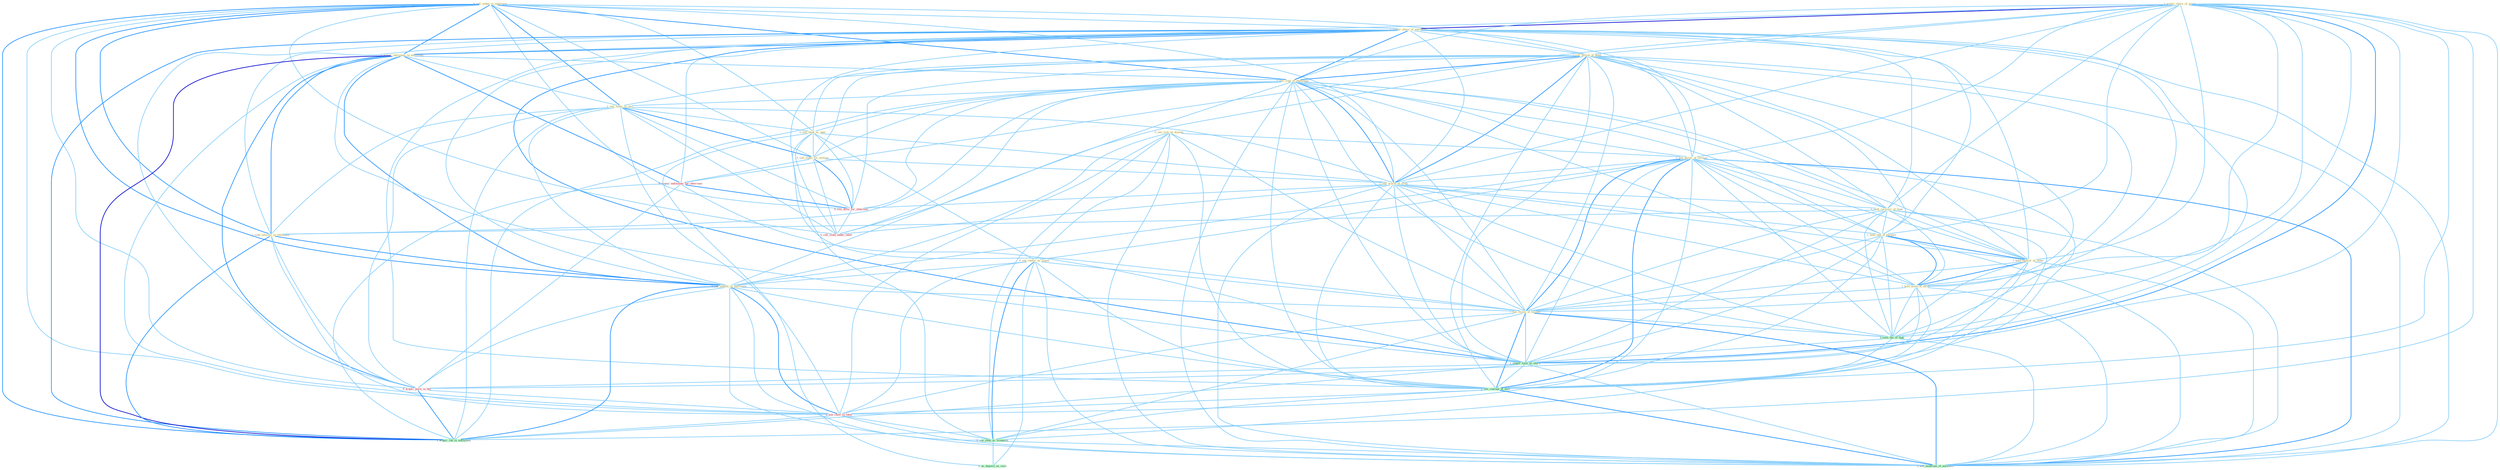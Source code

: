 Graph G{ 
    node
    [shape=polygon,style=filled,width=.5,height=.06,color="#BDFCC9",fixedsize=true,fontsize=4,
    fontcolor="#2f4f4f"];
    {node
    [color="#ffffe0", fontcolor="#8b7d6b"] "0_sell_sedan_in_entitynam " "1_acquir_share_of_stock " "1_acquir_share_of_entitynam " "1_acquir_entitynam_in_entitynam " "1_sell_billion_of_bond " "1_sell_copi_of_entitynam " "0_see_risk_on_dimens " "1_sell_stake_in_unit " "0_sell_bank_as_oper " "0_sell_stake_for_million " "1_see_pictur_of_section " "1_sell_worth_of_cloth " "1_seek_recoveri_of_fund " "1_hold_end_of_bargain " "1_hold_equival_of_stake " "1_seek_interest_in_entitynam " "1_hold_asset_of_thrift " "0_see_rhetor_as_signal " "0_see_potenti_in_entitynam " "1_see_vision_of_system "}
{node [color="#fff0f5", fontcolor="#b22222"] "0_acquir_entitynam_for_othernum " "0_sell_divis_for_othernum " "0_sell_cloth_under_label " "0_acquir_posit_in_bid " "0_see_chief_in_futur "}
edge [color="#B0E2FF"];

	"0_sell_sedan_in_entitynam " -- "1_acquir_share_of_entitynam " [w="1", color="#87cefa" ];
	"0_sell_sedan_in_entitynam " -- "1_acquir_entitynam_in_entitynam " [w="2", color="#1e90ff" , len=0.8];
	"0_sell_sedan_in_entitynam " -- "1_sell_billion_of_bond " [w="1", color="#87cefa" ];
	"0_sell_sedan_in_entitynam " -- "1_sell_copi_of_entitynam " [w="2", color="#1e90ff" , len=0.8];
	"0_sell_sedan_in_entitynam " -- "1_sell_stake_in_unit " [w="2", color="#1e90ff" , len=0.8];
	"0_sell_sedan_in_entitynam " -- "0_sell_bank_as_oper " [w="1", color="#87cefa" ];
	"0_sell_sedan_in_entitynam " -- "0_sell_stake_for_million " [w="1", color="#87cefa" ];
	"0_sell_sedan_in_entitynam " -- "1_sell_worth_of_cloth " [w="1", color="#87cefa" ];
	"0_sell_sedan_in_entitynam " -- "1_seek_interest_in_entitynam " [w="2", color="#1e90ff" , len=0.8];
	"0_sell_sedan_in_entitynam " -- "0_see_potenti_in_entitynam " [w="2", color="#1e90ff" , len=0.8];
	"0_sell_sedan_in_entitynam " -- "0_sell_divis_for_othernum " [w="1", color="#87cefa" ];
	"0_sell_sedan_in_entitynam " -- "0_sell_cloth_under_label " [w="1", color="#87cefa" ];
	"0_sell_sedan_in_entitynam " -- "0_acquir_posit_in_bid " [w="1", color="#87cefa" ];
	"0_sell_sedan_in_entitynam " -- "0_see_chief_in_futur " [w="1", color="#87cefa" ];
	"0_sell_sedan_in_entitynam " -- "1_acquir_lab_in_entitynam " [w="2", color="#1e90ff" , len=0.8];
	"1_acquir_share_of_stock " -- "1_acquir_share_of_entitynam " [w="3", color="#0000cd" , len=0.6];
	"1_acquir_share_of_stock " -- "1_acquir_entitynam_in_entitynam " [w="1", color="#87cefa" ];
	"1_acquir_share_of_stock " -- "1_sell_billion_of_bond " [w="1", color="#87cefa" ];
	"1_acquir_share_of_stock " -- "1_sell_copi_of_entitynam " [w="1", color="#87cefa" ];
	"1_acquir_share_of_stock " -- "1_see_pictur_of_section " [w="1", color="#87cefa" ];
	"1_acquir_share_of_stock " -- "1_sell_worth_of_cloth " [w="1", color="#87cefa" ];
	"1_acquir_share_of_stock " -- "1_seek_recoveri_of_fund " [w="1", color="#87cefa" ];
	"1_acquir_share_of_stock " -- "1_hold_end_of_bargain " [w="1", color="#87cefa" ];
	"1_acquir_share_of_stock " -- "1_hold_equival_of_stake " [w="1", color="#87cefa" ];
	"1_acquir_share_of_stock " -- "1_hold_asset_of_thrift " [w="1", color="#87cefa" ];
	"1_acquir_share_of_stock " -- "1_see_vision_of_system " [w="1", color="#87cefa" ];
	"1_acquir_share_of_stock " -- "0_acquir_entitynam_for_othernum " [w="1", color="#87cefa" ];
	"1_acquir_share_of_stock " -- "1_seen_the_of_that " [w="1", color="#87cefa" ];
	"1_acquir_share_of_stock " -- "1_acquir_total_of_share " [w="2", color="#1e90ff" , len=0.8];
	"1_acquir_share_of_stock " -- "0_acquir_posit_in_bid " [w="1", color="#87cefa" ];
	"1_acquir_share_of_stock " -- "1_see_concept_of_both " [w="1", color="#87cefa" ];
	"1_acquir_share_of_stock " -- "1_acquir_lab_in_entitynam " [w="1", color="#87cefa" ];
	"1_acquir_share_of_stock " -- "1_see_modicum_of_normalci " [w="1", color="#87cefa" ];
	"1_acquir_share_of_entitynam " -- "1_acquir_entitynam_in_entitynam " [w="2", color="#1e90ff" , len=0.8];
	"1_acquir_share_of_entitynam " -- "1_sell_billion_of_bond " [w="1", color="#87cefa" ];
	"1_acquir_share_of_entitynam " -- "1_sell_copi_of_entitynam " [w="2", color="#1e90ff" , len=0.8];
	"1_acquir_share_of_entitynam " -- "1_see_pictur_of_section " [w="1", color="#87cefa" ];
	"1_acquir_share_of_entitynam " -- "1_sell_worth_of_cloth " [w="1", color="#87cefa" ];
	"1_acquir_share_of_entitynam " -- "1_seek_recoveri_of_fund " [w="1", color="#87cefa" ];
	"1_acquir_share_of_entitynam " -- "1_hold_end_of_bargain " [w="1", color="#87cefa" ];
	"1_acquir_share_of_entitynam " -- "1_hold_equival_of_stake " [w="1", color="#87cefa" ];
	"1_acquir_share_of_entitynam " -- "1_seek_interest_in_entitynam " [w="1", color="#87cefa" ];
	"1_acquir_share_of_entitynam " -- "1_hold_asset_of_thrift " [w="1", color="#87cefa" ];
	"1_acquir_share_of_entitynam " -- "0_see_potenti_in_entitynam " [w="1", color="#87cefa" ];
	"1_acquir_share_of_entitynam " -- "1_see_vision_of_system " [w="1", color="#87cefa" ];
	"1_acquir_share_of_entitynam " -- "0_acquir_entitynam_for_othernum " [w="1", color="#87cefa" ];
	"1_acquir_share_of_entitynam " -- "1_seen_the_of_that " [w="1", color="#87cefa" ];
	"1_acquir_share_of_entitynam " -- "1_acquir_total_of_share " [w="2", color="#1e90ff" , len=0.8];
	"1_acquir_share_of_entitynam " -- "0_acquir_posit_in_bid " [w="1", color="#87cefa" ];
	"1_acquir_share_of_entitynam " -- "1_see_concept_of_both " [w="1", color="#87cefa" ];
	"1_acquir_share_of_entitynam " -- "1_acquir_lab_in_entitynam " [w="2", color="#1e90ff" , len=0.8];
	"1_acquir_share_of_entitynam " -- "1_see_modicum_of_normalci " [w="1", color="#87cefa" ];
	"1_acquir_entitynam_in_entitynam " -- "1_sell_copi_of_entitynam " [w="1", color="#87cefa" ];
	"1_acquir_entitynam_in_entitynam " -- "1_sell_stake_in_unit " [w="1", color="#87cefa" ];
	"1_acquir_entitynam_in_entitynam " -- "1_seek_interest_in_entitynam " [w="2", color="#1e90ff" , len=0.8];
	"1_acquir_entitynam_in_entitynam " -- "0_see_potenti_in_entitynam " [w="2", color="#1e90ff" , len=0.8];
	"1_acquir_entitynam_in_entitynam " -- "0_acquir_entitynam_for_othernum " [w="2", color="#1e90ff" , len=0.8];
	"1_acquir_entitynam_in_entitynam " -- "1_acquir_total_of_share " [w="1", color="#87cefa" ];
	"1_acquir_entitynam_in_entitynam " -- "0_acquir_posit_in_bid " [w="2", color="#1e90ff" , len=0.8];
	"1_acquir_entitynam_in_entitynam " -- "0_see_chief_in_futur " [w="1", color="#87cefa" ];
	"1_acquir_entitynam_in_entitynam " -- "1_acquir_lab_in_entitynam " [w="3", color="#0000cd" , len=0.6];
	"1_sell_billion_of_bond " -- "1_sell_copi_of_entitynam " [w="2", color="#1e90ff" , len=0.8];
	"1_sell_billion_of_bond " -- "1_sell_stake_in_unit " [w="1", color="#87cefa" ];
	"1_sell_billion_of_bond " -- "0_sell_bank_as_oper " [w="1", color="#87cefa" ];
	"1_sell_billion_of_bond " -- "0_sell_stake_for_million " [w="1", color="#87cefa" ];
	"1_sell_billion_of_bond " -- "1_see_pictur_of_section " [w="1", color="#87cefa" ];
	"1_sell_billion_of_bond " -- "1_sell_worth_of_cloth " [w="2", color="#1e90ff" , len=0.8];
	"1_sell_billion_of_bond " -- "1_seek_recoveri_of_fund " [w="1", color="#87cefa" ];
	"1_sell_billion_of_bond " -- "1_hold_end_of_bargain " [w="1", color="#87cefa" ];
	"1_sell_billion_of_bond " -- "1_hold_equival_of_stake " [w="1", color="#87cefa" ];
	"1_sell_billion_of_bond " -- "1_hold_asset_of_thrift " [w="1", color="#87cefa" ];
	"1_sell_billion_of_bond " -- "1_see_vision_of_system " [w="1", color="#87cefa" ];
	"1_sell_billion_of_bond " -- "1_seen_the_of_that " [w="1", color="#87cefa" ];
	"1_sell_billion_of_bond " -- "0_sell_divis_for_othernum " [w="1", color="#87cefa" ];
	"1_sell_billion_of_bond " -- "1_acquir_total_of_share " [w="1", color="#87cefa" ];
	"1_sell_billion_of_bond " -- "0_sell_cloth_under_label " [w="1", color="#87cefa" ];
	"1_sell_billion_of_bond " -- "1_see_concept_of_both " [w="1", color="#87cefa" ];
	"1_sell_billion_of_bond " -- "1_see_modicum_of_normalci " [w="1", color="#87cefa" ];
	"1_sell_copi_of_entitynam " -- "1_sell_stake_in_unit " [w="1", color="#87cefa" ];
	"1_sell_copi_of_entitynam " -- "0_sell_bank_as_oper " [w="1", color="#87cefa" ];
	"1_sell_copi_of_entitynam " -- "0_sell_stake_for_million " [w="1", color="#87cefa" ];
	"1_sell_copi_of_entitynam " -- "1_see_pictur_of_section " [w="1", color="#87cefa" ];
	"1_sell_copi_of_entitynam " -- "1_sell_worth_of_cloth " [w="2", color="#1e90ff" , len=0.8];
	"1_sell_copi_of_entitynam " -- "1_seek_recoveri_of_fund " [w="1", color="#87cefa" ];
	"1_sell_copi_of_entitynam " -- "1_hold_end_of_bargain " [w="1", color="#87cefa" ];
	"1_sell_copi_of_entitynam " -- "1_hold_equival_of_stake " [w="1", color="#87cefa" ];
	"1_sell_copi_of_entitynam " -- "1_seek_interest_in_entitynam " [w="1", color="#87cefa" ];
	"1_sell_copi_of_entitynam " -- "1_hold_asset_of_thrift " [w="1", color="#87cefa" ];
	"1_sell_copi_of_entitynam " -- "0_see_potenti_in_entitynam " [w="1", color="#87cefa" ];
	"1_sell_copi_of_entitynam " -- "1_see_vision_of_system " [w="1", color="#87cefa" ];
	"1_sell_copi_of_entitynam " -- "1_seen_the_of_that " [w="1", color="#87cefa" ];
	"1_sell_copi_of_entitynam " -- "0_sell_divis_for_othernum " [w="1", color="#87cefa" ];
	"1_sell_copi_of_entitynam " -- "1_acquir_total_of_share " [w="1", color="#87cefa" ];
	"1_sell_copi_of_entitynam " -- "0_sell_cloth_under_label " [w="1", color="#87cefa" ];
	"1_sell_copi_of_entitynam " -- "1_see_concept_of_both " [w="1", color="#87cefa" ];
	"1_sell_copi_of_entitynam " -- "1_acquir_lab_in_entitynam " [w="1", color="#87cefa" ];
	"1_sell_copi_of_entitynam " -- "1_see_modicum_of_normalci " [w="1", color="#87cefa" ];
	"0_see_risk_on_dimens " -- "1_see_pictur_of_section " [w="1", color="#87cefa" ];
	"0_see_risk_on_dimens " -- "0_see_rhetor_as_signal " [w="1", color="#87cefa" ];
	"0_see_risk_on_dimens " -- "0_see_potenti_in_entitynam " [w="1", color="#87cefa" ];
	"0_see_risk_on_dimens " -- "1_see_vision_of_system " [w="1", color="#87cefa" ];
	"0_see_risk_on_dimens " -- "1_see_concept_of_both " [w="1", color="#87cefa" ];
	"0_see_risk_on_dimens " -- "0_see_chief_in_futur " [w="1", color="#87cefa" ];
	"0_see_risk_on_dimens " -- "0_see_shop_as_symptom " [w="1", color="#87cefa" ];
	"0_see_risk_on_dimens " -- "1_see_modicum_of_normalci " [w="1", color="#87cefa" ];
	"1_sell_stake_in_unit " -- "0_sell_bank_as_oper " [w="1", color="#87cefa" ];
	"1_sell_stake_in_unit " -- "0_sell_stake_for_million " [w="2", color="#1e90ff" , len=0.8];
	"1_sell_stake_in_unit " -- "1_sell_worth_of_cloth " [w="1", color="#87cefa" ];
	"1_sell_stake_in_unit " -- "1_seek_interest_in_entitynam " [w="1", color="#87cefa" ];
	"1_sell_stake_in_unit " -- "0_see_potenti_in_entitynam " [w="1", color="#87cefa" ];
	"1_sell_stake_in_unit " -- "0_sell_divis_for_othernum " [w="1", color="#87cefa" ];
	"1_sell_stake_in_unit " -- "0_sell_cloth_under_label " [w="1", color="#87cefa" ];
	"1_sell_stake_in_unit " -- "0_acquir_posit_in_bid " [w="1", color="#87cefa" ];
	"1_sell_stake_in_unit " -- "0_see_chief_in_futur " [w="1", color="#87cefa" ];
	"1_sell_stake_in_unit " -- "1_acquir_lab_in_entitynam " [w="1", color="#87cefa" ];
	"0_sell_bank_as_oper " -- "0_sell_stake_for_million " [w="1", color="#87cefa" ];
	"0_sell_bank_as_oper " -- "1_sell_worth_of_cloth " [w="1", color="#87cefa" ];
	"0_sell_bank_as_oper " -- "0_see_rhetor_as_signal " [w="1", color="#87cefa" ];
	"0_sell_bank_as_oper " -- "0_sell_divis_for_othernum " [w="1", color="#87cefa" ];
	"0_sell_bank_as_oper " -- "0_sell_cloth_under_label " [w="1", color="#87cefa" ];
	"0_sell_bank_as_oper " -- "0_see_shop_as_symptom " [w="1", color="#87cefa" ];
	"0_sell_bank_as_oper " -- "0_us_deposit_as_cach " [w="1", color="#87cefa" ];
	"0_sell_stake_for_million " -- "1_sell_worth_of_cloth " [w="1", color="#87cefa" ];
	"0_sell_stake_for_million " -- "0_acquir_entitynam_for_othernum " [w="1", color="#87cefa" ];
	"0_sell_stake_for_million " -- "0_sell_divis_for_othernum " [w="2", color="#1e90ff" , len=0.8];
	"0_sell_stake_for_million " -- "0_sell_cloth_under_label " [w="1", color="#87cefa" ];
	"1_see_pictur_of_section " -- "1_sell_worth_of_cloth " [w="1", color="#87cefa" ];
	"1_see_pictur_of_section " -- "1_seek_recoveri_of_fund " [w="1", color="#87cefa" ];
	"1_see_pictur_of_section " -- "1_hold_end_of_bargain " [w="1", color="#87cefa" ];
	"1_see_pictur_of_section " -- "1_hold_equival_of_stake " [w="1", color="#87cefa" ];
	"1_see_pictur_of_section " -- "1_hold_asset_of_thrift " [w="1", color="#87cefa" ];
	"1_see_pictur_of_section " -- "0_see_rhetor_as_signal " [w="1", color="#87cefa" ];
	"1_see_pictur_of_section " -- "0_see_potenti_in_entitynam " [w="1", color="#87cefa" ];
	"1_see_pictur_of_section " -- "1_see_vision_of_system " [w="2", color="#1e90ff" , len=0.8];
	"1_see_pictur_of_section " -- "1_seen_the_of_that " [w="1", color="#87cefa" ];
	"1_see_pictur_of_section " -- "1_acquir_total_of_share " [w="1", color="#87cefa" ];
	"1_see_pictur_of_section " -- "1_see_concept_of_both " [w="2", color="#1e90ff" , len=0.8];
	"1_see_pictur_of_section " -- "0_see_chief_in_futur " [w="1", color="#87cefa" ];
	"1_see_pictur_of_section " -- "0_see_shop_as_symptom " [w="1", color="#87cefa" ];
	"1_see_pictur_of_section " -- "1_see_modicum_of_normalci " [w="2", color="#1e90ff" , len=0.8];
	"1_sell_worth_of_cloth " -- "1_seek_recoveri_of_fund " [w="1", color="#87cefa" ];
	"1_sell_worth_of_cloth " -- "1_hold_end_of_bargain " [w="1", color="#87cefa" ];
	"1_sell_worth_of_cloth " -- "1_hold_equival_of_stake " [w="1", color="#87cefa" ];
	"1_sell_worth_of_cloth " -- "1_hold_asset_of_thrift " [w="1", color="#87cefa" ];
	"1_sell_worth_of_cloth " -- "1_see_vision_of_system " [w="1", color="#87cefa" ];
	"1_sell_worth_of_cloth " -- "1_seen_the_of_that " [w="1", color="#87cefa" ];
	"1_sell_worth_of_cloth " -- "0_sell_divis_for_othernum " [w="1", color="#87cefa" ];
	"1_sell_worth_of_cloth " -- "1_acquir_total_of_share " [w="1", color="#87cefa" ];
	"1_sell_worth_of_cloth " -- "0_sell_cloth_under_label " [w="1", color="#87cefa" ];
	"1_sell_worth_of_cloth " -- "1_see_concept_of_both " [w="1", color="#87cefa" ];
	"1_sell_worth_of_cloth " -- "1_see_modicum_of_normalci " [w="1", color="#87cefa" ];
	"1_seek_recoveri_of_fund " -- "1_hold_end_of_bargain " [w="1", color="#87cefa" ];
	"1_seek_recoveri_of_fund " -- "1_hold_equival_of_stake " [w="1", color="#87cefa" ];
	"1_seek_recoveri_of_fund " -- "1_seek_interest_in_entitynam " [w="1", color="#87cefa" ];
	"1_seek_recoveri_of_fund " -- "1_hold_asset_of_thrift " [w="1", color="#87cefa" ];
	"1_seek_recoveri_of_fund " -- "1_see_vision_of_system " [w="1", color="#87cefa" ];
	"1_seek_recoveri_of_fund " -- "1_seen_the_of_that " [w="1", color="#87cefa" ];
	"1_seek_recoveri_of_fund " -- "1_acquir_total_of_share " [w="1", color="#87cefa" ];
	"1_seek_recoveri_of_fund " -- "1_see_concept_of_both " [w="1", color="#87cefa" ];
	"1_seek_recoveri_of_fund " -- "1_see_modicum_of_normalci " [w="1", color="#87cefa" ];
	"1_hold_end_of_bargain " -- "1_hold_equival_of_stake " [w="2", color="#1e90ff" , len=0.8];
	"1_hold_end_of_bargain " -- "1_hold_asset_of_thrift " [w="2", color="#1e90ff" , len=0.8];
	"1_hold_end_of_bargain " -- "1_see_vision_of_system " [w="1", color="#87cefa" ];
	"1_hold_end_of_bargain " -- "1_seen_the_of_that " [w="1", color="#87cefa" ];
	"1_hold_end_of_bargain " -- "1_acquir_total_of_share " [w="1", color="#87cefa" ];
	"1_hold_end_of_bargain " -- "1_see_concept_of_both " [w="1", color="#87cefa" ];
	"1_hold_end_of_bargain " -- "1_see_modicum_of_normalci " [w="1", color="#87cefa" ];
	"1_hold_equival_of_stake " -- "1_hold_asset_of_thrift " [w="2", color="#1e90ff" , len=0.8];
	"1_hold_equival_of_stake " -- "1_see_vision_of_system " [w="1", color="#87cefa" ];
	"1_hold_equival_of_stake " -- "1_seen_the_of_that " [w="1", color="#87cefa" ];
	"1_hold_equival_of_stake " -- "1_acquir_total_of_share " [w="1", color="#87cefa" ];
	"1_hold_equival_of_stake " -- "1_see_concept_of_both " [w="1", color="#87cefa" ];
	"1_hold_equival_of_stake " -- "1_see_modicum_of_normalci " [w="1", color="#87cefa" ];
	"1_seek_interest_in_entitynam " -- "0_see_potenti_in_entitynam " [w="2", color="#1e90ff" , len=0.8];
	"1_seek_interest_in_entitynam " -- "0_acquir_posit_in_bid " [w="1", color="#87cefa" ];
	"1_seek_interest_in_entitynam " -- "0_see_chief_in_futur " [w="1", color="#87cefa" ];
	"1_seek_interest_in_entitynam " -- "1_acquir_lab_in_entitynam " [w="2", color="#1e90ff" , len=0.8];
	"1_hold_asset_of_thrift " -- "1_see_vision_of_system " [w="1", color="#87cefa" ];
	"1_hold_asset_of_thrift " -- "1_seen_the_of_that " [w="1", color="#87cefa" ];
	"1_hold_asset_of_thrift " -- "1_acquir_total_of_share " [w="1", color="#87cefa" ];
	"1_hold_asset_of_thrift " -- "1_see_concept_of_both " [w="1", color="#87cefa" ];
	"1_hold_asset_of_thrift " -- "1_see_modicum_of_normalci " [w="1", color="#87cefa" ];
	"0_see_rhetor_as_signal " -- "0_see_potenti_in_entitynam " [w="1", color="#87cefa" ];
	"0_see_rhetor_as_signal " -- "1_see_vision_of_system " [w="1", color="#87cefa" ];
	"0_see_rhetor_as_signal " -- "1_see_concept_of_both " [w="1", color="#87cefa" ];
	"0_see_rhetor_as_signal " -- "0_see_chief_in_futur " [w="1", color="#87cefa" ];
	"0_see_rhetor_as_signal " -- "0_see_shop_as_symptom " [w="2", color="#1e90ff" , len=0.8];
	"0_see_rhetor_as_signal " -- "0_us_deposit_as_cach " [w="1", color="#87cefa" ];
	"0_see_rhetor_as_signal " -- "1_see_modicum_of_normalci " [w="1", color="#87cefa" ];
	"0_see_potenti_in_entitynam " -- "1_see_vision_of_system " [w="1", color="#87cefa" ];
	"0_see_potenti_in_entitynam " -- "0_acquir_posit_in_bid " [w="1", color="#87cefa" ];
	"0_see_potenti_in_entitynam " -- "1_see_concept_of_both " [w="1", color="#87cefa" ];
	"0_see_potenti_in_entitynam " -- "0_see_chief_in_futur " [w="2", color="#1e90ff" , len=0.8];
	"0_see_potenti_in_entitynam " -- "0_see_shop_as_symptom " [w="1", color="#87cefa" ];
	"0_see_potenti_in_entitynam " -- "1_acquir_lab_in_entitynam " [w="2", color="#1e90ff" , len=0.8];
	"0_see_potenti_in_entitynam " -- "1_see_modicum_of_normalci " [w="1", color="#87cefa" ];
	"1_see_vision_of_system " -- "1_seen_the_of_that " [w="1", color="#87cefa" ];
	"1_see_vision_of_system " -- "1_acquir_total_of_share " [w="1", color="#87cefa" ];
	"1_see_vision_of_system " -- "1_see_concept_of_both " [w="2", color="#1e90ff" , len=0.8];
	"1_see_vision_of_system " -- "0_see_chief_in_futur " [w="1", color="#87cefa" ];
	"1_see_vision_of_system " -- "0_see_shop_as_symptom " [w="1", color="#87cefa" ];
	"1_see_vision_of_system " -- "1_see_modicum_of_normalci " [w="2", color="#1e90ff" , len=0.8];
	"0_acquir_entitynam_for_othernum " -- "0_sell_divis_for_othernum " [w="2", color="#1e90ff" , len=0.8];
	"0_acquir_entitynam_for_othernum " -- "1_acquir_total_of_share " [w="1", color="#87cefa" ];
	"0_acquir_entitynam_for_othernum " -- "0_acquir_posit_in_bid " [w="1", color="#87cefa" ];
	"0_acquir_entitynam_for_othernum " -- "1_acquir_lab_in_entitynam " [w="1", color="#87cefa" ];
	"1_seen_the_of_that " -- "1_acquir_total_of_share " [w="1", color="#87cefa" ];
	"1_seen_the_of_that " -- "1_see_concept_of_both " [w="1", color="#87cefa" ];
	"1_seen_the_of_that " -- "1_see_modicum_of_normalci " [w="1", color="#87cefa" ];
	"0_sell_divis_for_othernum " -- "0_sell_cloth_under_label " [w="1", color="#87cefa" ];
	"1_acquir_total_of_share " -- "0_acquir_posit_in_bid " [w="1", color="#87cefa" ];
	"1_acquir_total_of_share " -- "1_see_concept_of_both " [w="1", color="#87cefa" ];
	"1_acquir_total_of_share " -- "1_acquir_lab_in_entitynam " [w="1", color="#87cefa" ];
	"1_acquir_total_of_share " -- "1_see_modicum_of_normalci " [w="1", color="#87cefa" ];
	"0_acquir_posit_in_bid " -- "0_see_chief_in_futur " [w="1", color="#87cefa" ];
	"0_acquir_posit_in_bid " -- "1_acquir_lab_in_entitynam " [w="2", color="#1e90ff" , len=0.8];
	"1_see_concept_of_both " -- "0_see_chief_in_futur " [w="1", color="#87cefa" ];
	"1_see_concept_of_both " -- "0_see_shop_as_symptom " [w="1", color="#87cefa" ];
	"1_see_concept_of_both " -- "1_see_modicum_of_normalci " [w="2", color="#1e90ff" , len=0.8];
	"0_see_chief_in_futur " -- "0_see_shop_as_symptom " [w="1", color="#87cefa" ];
	"0_see_chief_in_futur " -- "1_acquir_lab_in_entitynam " [w="1", color="#87cefa" ];
	"0_see_chief_in_futur " -- "1_see_modicum_of_normalci " [w="1", color="#87cefa" ];
	"0_see_shop_as_symptom " -- "0_us_deposit_as_cach " [w="1", color="#87cefa" ];
	"0_see_shop_as_symptom " -- "1_see_modicum_of_normalci " [w="1", color="#87cefa" ];
}